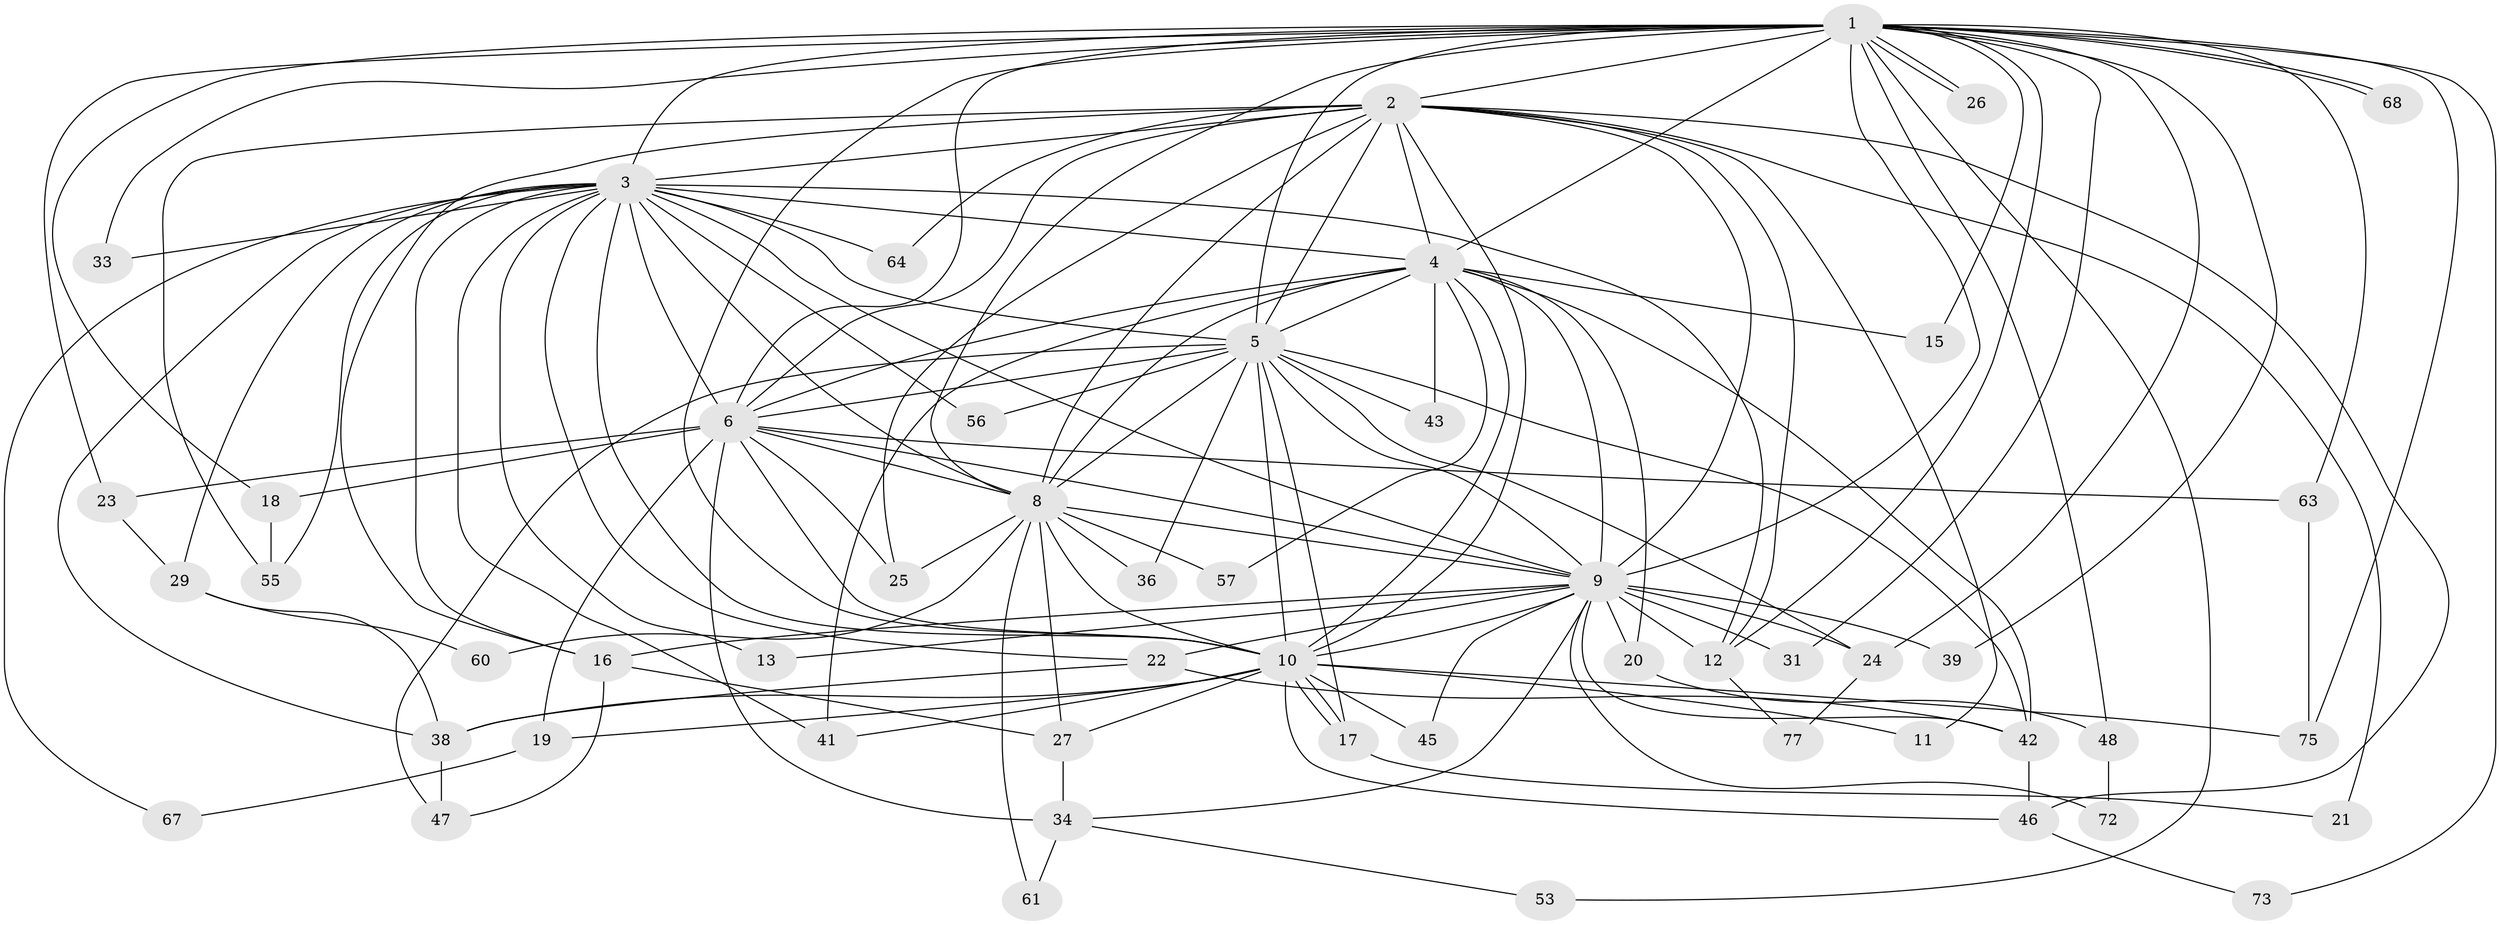 // Generated by graph-tools (version 1.1) at 2025/23/03/03/25 07:23:42]
// undirected, 53 vertices, 141 edges
graph export_dot {
graph [start="1"]
  node [color=gray90,style=filled];
  1 [super="+14"];
  2 [super="+44"];
  3 [super="+54"];
  4 [super="+28"];
  5 [super="+32"];
  6 [super="+7"];
  8 [super="+50"];
  9 [super="+65"];
  10 [super="+37"];
  11;
  12 [super="+62"];
  13;
  15;
  16 [super="+71"];
  17;
  18 [super="+49"];
  19 [super="+58"];
  20;
  21;
  22 [super="+74"];
  23;
  24 [super="+30"];
  25 [super="+35"];
  26;
  27;
  29;
  31;
  33;
  34 [super="+40"];
  36;
  38 [super="+59"];
  39;
  41 [super="+52"];
  42 [super="+51"];
  43;
  45;
  46 [super="+69"];
  47 [super="+70"];
  48;
  53;
  55 [super="+66"];
  56;
  57;
  60;
  61;
  63;
  64;
  67;
  68;
  72;
  73;
  75 [super="+76"];
  77;
  1 -- 2;
  1 -- 3;
  1 -- 4;
  1 -- 5;
  1 -- 6 [weight=2];
  1 -- 8 [weight=2];
  1 -- 9;
  1 -- 10;
  1 -- 12;
  1 -- 15;
  1 -- 18 [weight=2];
  1 -- 26;
  1 -- 26;
  1 -- 39;
  1 -- 48;
  1 -- 53;
  1 -- 63;
  1 -- 68;
  1 -- 68;
  1 -- 75;
  1 -- 33;
  1 -- 23;
  1 -- 73;
  1 -- 31;
  1 -- 24;
  2 -- 3;
  2 -- 4;
  2 -- 5;
  2 -- 6 [weight=2];
  2 -- 8;
  2 -- 9;
  2 -- 10 [weight=2];
  2 -- 11;
  2 -- 16;
  2 -- 21;
  2 -- 25;
  2 -- 55;
  2 -- 64;
  2 -- 12;
  2 -- 46;
  3 -- 4;
  3 -- 5;
  3 -- 6 [weight=2];
  3 -- 8;
  3 -- 9;
  3 -- 10;
  3 -- 12;
  3 -- 13;
  3 -- 16;
  3 -- 22;
  3 -- 29;
  3 -- 33;
  3 -- 56;
  3 -- 64;
  3 -- 67;
  3 -- 38;
  3 -- 55;
  3 -- 41;
  4 -- 5;
  4 -- 6 [weight=2];
  4 -- 8 [weight=2];
  4 -- 9;
  4 -- 10 [weight=2];
  4 -- 15;
  4 -- 20;
  4 -- 41;
  4 -- 43;
  4 -- 57;
  4 -- 42;
  5 -- 6 [weight=2];
  5 -- 8;
  5 -- 9;
  5 -- 10;
  5 -- 24;
  5 -- 36;
  5 -- 42;
  5 -- 43;
  5 -- 47;
  5 -- 56;
  5 -- 17;
  6 -- 8 [weight=2];
  6 -- 9 [weight=2];
  6 -- 10 [weight=2];
  6 -- 18;
  6 -- 19;
  6 -- 34;
  6 -- 23;
  6 -- 63;
  6 -- 25;
  8 -- 9;
  8 -- 10;
  8 -- 25;
  8 -- 27;
  8 -- 36;
  8 -- 57;
  8 -- 60;
  8 -- 61;
  9 -- 10;
  9 -- 13;
  9 -- 20;
  9 -- 22;
  9 -- 24;
  9 -- 31;
  9 -- 39;
  9 -- 42;
  9 -- 45;
  9 -- 72;
  9 -- 34;
  9 -- 12;
  9 -- 16;
  10 -- 11;
  10 -- 17;
  10 -- 17;
  10 -- 19 [weight=2];
  10 -- 38;
  10 -- 41;
  10 -- 45;
  10 -- 46;
  10 -- 75;
  10 -- 27;
  12 -- 77;
  16 -- 27;
  16 -- 47;
  17 -- 21;
  18 -- 55;
  19 -- 67;
  20 -- 48;
  22 -- 38;
  22 -- 42;
  23 -- 29;
  24 -- 77;
  27 -- 34;
  29 -- 60;
  29 -- 38;
  34 -- 61;
  34 -- 53;
  38 -- 47;
  42 -- 46;
  46 -- 73;
  48 -- 72;
  63 -- 75;
}
